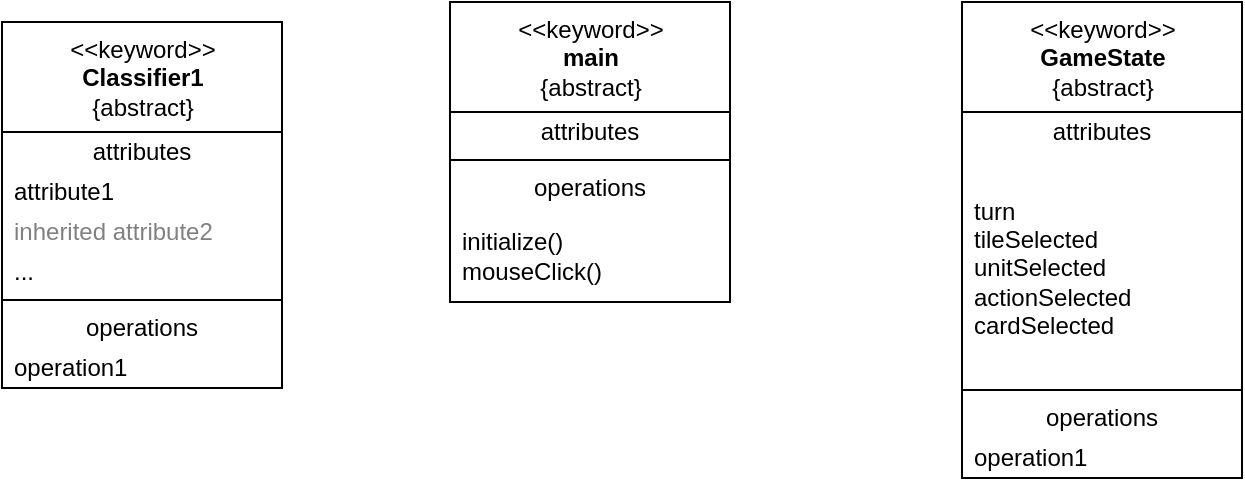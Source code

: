<mxfile version="15.5.9" type="github"><diagram id="C5RBs43oDa-KdzZeNtuy" name="Page-1"><mxGraphModel dx="881" dy="370" grid="1" gridSize="10" guides="1" tooltips="1" connect="1" arrows="1" fold="1" page="1" pageScale="1" pageWidth="827" pageHeight="1169" math="0" shadow="0"><root><mxCell id="WIyWlLk6GJQsqaUBKTNV-0"/><mxCell id="WIyWlLk6GJQsqaUBKTNV-1" parent="WIyWlLk6GJQsqaUBKTNV-0"/><mxCell id="uGZjI_AvlOsYNC_hHNxF-0" value="&amp;lt;&amp;lt;keyword&amp;gt;&amp;gt;&lt;br&gt;&lt;b&gt;main&lt;/b&gt;&lt;br&gt;{abstract}" style="swimlane;fontStyle=0;align=center;verticalAlign=top;childLayout=stackLayout;horizontal=1;startSize=55;horizontalStack=0;resizeParent=1;resizeParentMax=0;resizeLast=0;collapsible=0;marginBottom=0;html=1;" vertex="1" parent="WIyWlLk6GJQsqaUBKTNV-1"><mxGeometry x="344" y="30" width="140" height="150" as="geometry"/></mxCell><mxCell id="uGZjI_AvlOsYNC_hHNxF-1" value="attributes" style="text;html=1;strokeColor=none;fillColor=none;align=center;verticalAlign=middle;spacingLeft=4;spacingRight=4;overflow=hidden;rotatable=0;points=[[0,0.5],[1,0.5]];portConstraint=eastwest;" vertex="1" parent="uGZjI_AvlOsYNC_hHNxF-0"><mxGeometry y="55" width="140" height="20" as="geometry"/></mxCell><mxCell id="uGZjI_AvlOsYNC_hHNxF-5" value="" style="line;strokeWidth=1;fillColor=none;align=left;verticalAlign=middle;spacingTop=-1;spacingLeft=3;spacingRight=3;rotatable=0;labelPosition=right;points=[];portConstraint=eastwest;" vertex="1" parent="uGZjI_AvlOsYNC_hHNxF-0"><mxGeometry y="75" width="140" height="8" as="geometry"/></mxCell><mxCell id="uGZjI_AvlOsYNC_hHNxF-6" value="operations" style="text;html=1;strokeColor=none;fillColor=none;align=center;verticalAlign=middle;spacingLeft=4;spacingRight=4;overflow=hidden;rotatable=0;points=[[0,0.5],[1,0.5]];portConstraint=eastwest;" vertex="1" parent="uGZjI_AvlOsYNC_hHNxF-0"><mxGeometry y="83" width="140" height="20" as="geometry"/></mxCell><mxCell id="uGZjI_AvlOsYNC_hHNxF-7" value="&lt;div&gt;initialize()&lt;br&gt;&lt;/div&gt;&lt;div&gt;mouseClick()&lt;br&gt;&lt;/div&gt;" style="text;html=1;strokeColor=none;fillColor=none;align=left;verticalAlign=middle;spacingLeft=4;spacingRight=4;overflow=hidden;rotatable=0;points=[[0,0.5],[1,0.5]];portConstraint=eastwest;" vertex="1" parent="uGZjI_AvlOsYNC_hHNxF-0"><mxGeometry y="103" width="140" height="47" as="geometry"/></mxCell><mxCell id="uGZjI_AvlOsYNC_hHNxF-8" value="&amp;lt;&amp;lt;keyword&amp;gt;&amp;gt;&lt;br&gt;&lt;b&gt;GameState&lt;/b&gt;&lt;br&gt;{abstract}" style="swimlane;fontStyle=0;align=center;verticalAlign=top;childLayout=stackLayout;horizontal=1;startSize=55;horizontalStack=0;resizeParent=1;resizeParentMax=0;resizeLast=0;collapsible=0;marginBottom=0;html=1;" vertex="1" parent="WIyWlLk6GJQsqaUBKTNV-1"><mxGeometry x="600" y="30" width="140" height="238" as="geometry"/></mxCell><mxCell id="uGZjI_AvlOsYNC_hHNxF-9" value="attributes" style="text;html=1;strokeColor=none;fillColor=none;align=center;verticalAlign=middle;spacingLeft=4;spacingRight=4;overflow=hidden;rotatable=0;points=[[0,0.5],[1,0.5]];portConstraint=eastwest;" vertex="1" parent="uGZjI_AvlOsYNC_hHNxF-8"><mxGeometry y="55" width="140" height="20" as="geometry"/></mxCell><mxCell id="uGZjI_AvlOsYNC_hHNxF-10" value="&lt;div&gt;turn&lt;/div&gt;&lt;div&gt;tileSelected&lt;/div&gt;&lt;div&gt;unitSelected&lt;/div&gt;&lt;div&gt;actionSelected&lt;/div&gt;&lt;div&gt;cardSelected&lt;br&gt;&lt;/div&gt;" style="text;html=1;strokeColor=none;fillColor=none;align=left;verticalAlign=middle;spacingLeft=4;spacingRight=4;overflow=hidden;rotatable=0;points=[[0,0.5],[1,0.5]];portConstraint=eastwest;" vertex="1" parent="uGZjI_AvlOsYNC_hHNxF-8"><mxGeometry y="75" width="140" height="115" as="geometry"/></mxCell><mxCell id="uGZjI_AvlOsYNC_hHNxF-13" value="" style="line;strokeWidth=1;fillColor=none;align=left;verticalAlign=middle;spacingTop=-1;spacingLeft=3;spacingRight=3;rotatable=0;labelPosition=right;points=[];portConstraint=eastwest;" vertex="1" parent="uGZjI_AvlOsYNC_hHNxF-8"><mxGeometry y="190" width="140" height="8" as="geometry"/></mxCell><mxCell id="uGZjI_AvlOsYNC_hHNxF-14" value="operations" style="text;html=1;strokeColor=none;fillColor=none;align=center;verticalAlign=middle;spacingLeft=4;spacingRight=4;overflow=hidden;rotatable=0;points=[[0,0.5],[1,0.5]];portConstraint=eastwest;" vertex="1" parent="uGZjI_AvlOsYNC_hHNxF-8"><mxGeometry y="198" width="140" height="20" as="geometry"/></mxCell><mxCell id="uGZjI_AvlOsYNC_hHNxF-15" value="operation1" style="text;html=1;strokeColor=none;fillColor=none;align=left;verticalAlign=middle;spacingLeft=4;spacingRight=4;overflow=hidden;rotatable=0;points=[[0,0.5],[1,0.5]];portConstraint=eastwest;" vertex="1" parent="uGZjI_AvlOsYNC_hHNxF-8"><mxGeometry y="218" width="140" height="20" as="geometry"/></mxCell><mxCell id="uGZjI_AvlOsYNC_hHNxF-16" value="&amp;lt;&amp;lt;keyword&amp;gt;&amp;gt;&lt;br&gt;&lt;b&gt;Classifier1&lt;/b&gt;&lt;br&gt;{abstract}" style="swimlane;fontStyle=0;align=center;verticalAlign=top;childLayout=stackLayout;horizontal=1;startSize=55;horizontalStack=0;resizeParent=1;resizeParentMax=0;resizeLast=0;collapsible=0;marginBottom=0;html=1;" vertex="1" parent="WIyWlLk6GJQsqaUBKTNV-1"><mxGeometry x="120" y="40" width="140" height="183" as="geometry"/></mxCell><mxCell id="uGZjI_AvlOsYNC_hHNxF-17" value="attributes" style="text;html=1;strokeColor=none;fillColor=none;align=center;verticalAlign=middle;spacingLeft=4;spacingRight=4;overflow=hidden;rotatable=0;points=[[0,0.5],[1,0.5]];portConstraint=eastwest;" vertex="1" parent="uGZjI_AvlOsYNC_hHNxF-16"><mxGeometry y="55" width="140" height="20" as="geometry"/></mxCell><mxCell id="uGZjI_AvlOsYNC_hHNxF-18" value="attribute1" style="text;html=1;strokeColor=none;fillColor=none;align=left;verticalAlign=middle;spacingLeft=4;spacingRight=4;overflow=hidden;rotatable=0;points=[[0,0.5],[1,0.5]];portConstraint=eastwest;" vertex="1" parent="uGZjI_AvlOsYNC_hHNxF-16"><mxGeometry y="75" width="140" height="20" as="geometry"/></mxCell><mxCell id="uGZjI_AvlOsYNC_hHNxF-19" value="inherited attribute2" style="text;html=1;strokeColor=none;fillColor=none;align=left;verticalAlign=middle;spacingLeft=4;spacingRight=4;overflow=hidden;rotatable=0;points=[[0,0.5],[1,0.5]];portConstraint=eastwest;fontColor=#808080;" vertex="1" parent="uGZjI_AvlOsYNC_hHNxF-16"><mxGeometry y="95" width="140" height="20" as="geometry"/></mxCell><mxCell id="uGZjI_AvlOsYNC_hHNxF-20" value="..." style="text;html=1;strokeColor=none;fillColor=none;align=left;verticalAlign=middle;spacingLeft=4;spacingRight=4;overflow=hidden;rotatable=0;points=[[0,0.5],[1,0.5]];portConstraint=eastwest;" vertex="1" parent="uGZjI_AvlOsYNC_hHNxF-16"><mxGeometry y="115" width="140" height="20" as="geometry"/></mxCell><mxCell id="uGZjI_AvlOsYNC_hHNxF-21" value="" style="line;strokeWidth=1;fillColor=none;align=left;verticalAlign=middle;spacingTop=-1;spacingLeft=3;spacingRight=3;rotatable=0;labelPosition=right;points=[];portConstraint=eastwest;" vertex="1" parent="uGZjI_AvlOsYNC_hHNxF-16"><mxGeometry y="135" width="140" height="8" as="geometry"/></mxCell><mxCell id="uGZjI_AvlOsYNC_hHNxF-22" value="operations" style="text;html=1;strokeColor=none;fillColor=none;align=center;verticalAlign=middle;spacingLeft=4;spacingRight=4;overflow=hidden;rotatable=0;points=[[0,0.5],[1,0.5]];portConstraint=eastwest;" vertex="1" parent="uGZjI_AvlOsYNC_hHNxF-16"><mxGeometry y="143" width="140" height="20" as="geometry"/></mxCell><mxCell id="uGZjI_AvlOsYNC_hHNxF-23" value="operation1" style="text;html=1;strokeColor=none;fillColor=none;align=left;verticalAlign=middle;spacingLeft=4;spacingRight=4;overflow=hidden;rotatable=0;points=[[0,0.5],[1,0.5]];portConstraint=eastwest;" vertex="1" parent="uGZjI_AvlOsYNC_hHNxF-16"><mxGeometry y="163" width="140" height="20" as="geometry"/></mxCell></root></mxGraphModel></diagram></mxfile>